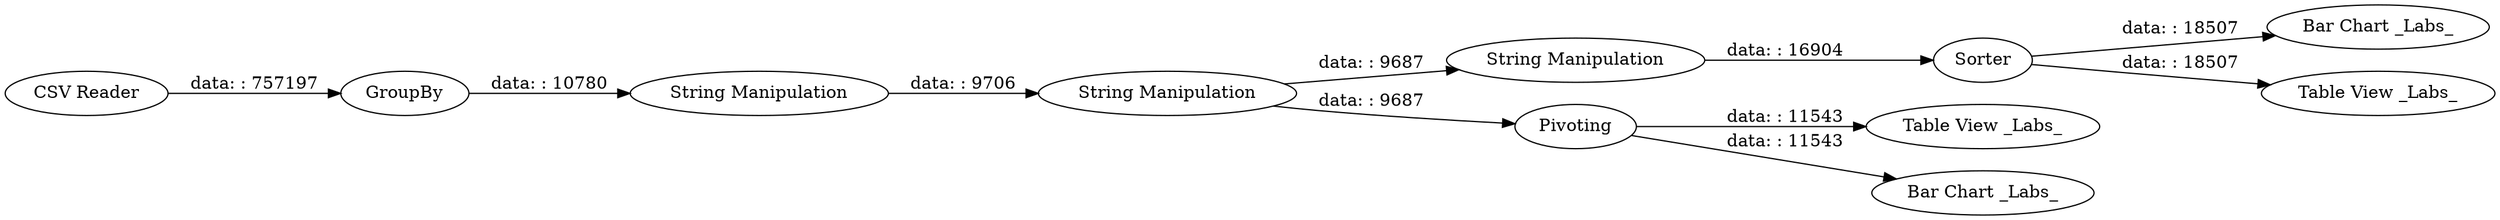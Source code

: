 digraph {
	"1653473487365909340_11" [label="Table View _Labs_"]
	"1653473487365909340_7" [label="Bar Chart _Labs_"]
	"1653473487365909340_1" [label="CSV Reader"]
	"1653473487365909340_8" [label="Table View _Labs_"]
	"1653473487365909340_4" [label="String Manipulation"]
	"1653473487365909340_5" [label="String Manipulation"]
	"1653473487365909340_2" [label=GroupBy]
	"1653473487365909340_3" [label="String Manipulation"]
	"1653473487365909340_9" [label=Pivoting]
	"1653473487365909340_6" [label=Sorter]
	"1653473487365909340_10" [label="Bar Chart _Labs_"]
	"1653473487365909340_6" -> "1653473487365909340_8" [label="data: : 18507"]
	"1653473487365909340_4" -> "1653473487365909340_9" [label="data: : 9687"]
	"1653473487365909340_9" -> "1653473487365909340_11" [label="data: : 11543"]
	"1653473487365909340_3" -> "1653473487365909340_4" [label="data: : 9706"]
	"1653473487365909340_1" -> "1653473487365909340_2" [label="data: : 757197"]
	"1653473487365909340_5" -> "1653473487365909340_6" [label="data: : 16904"]
	"1653473487365909340_6" -> "1653473487365909340_7" [label="data: : 18507"]
	"1653473487365909340_2" -> "1653473487365909340_3" [label="data: : 10780"]
	"1653473487365909340_9" -> "1653473487365909340_10" [label="data: : 11543"]
	"1653473487365909340_4" -> "1653473487365909340_5" [label="data: : 9687"]
	rankdir=LR
}
